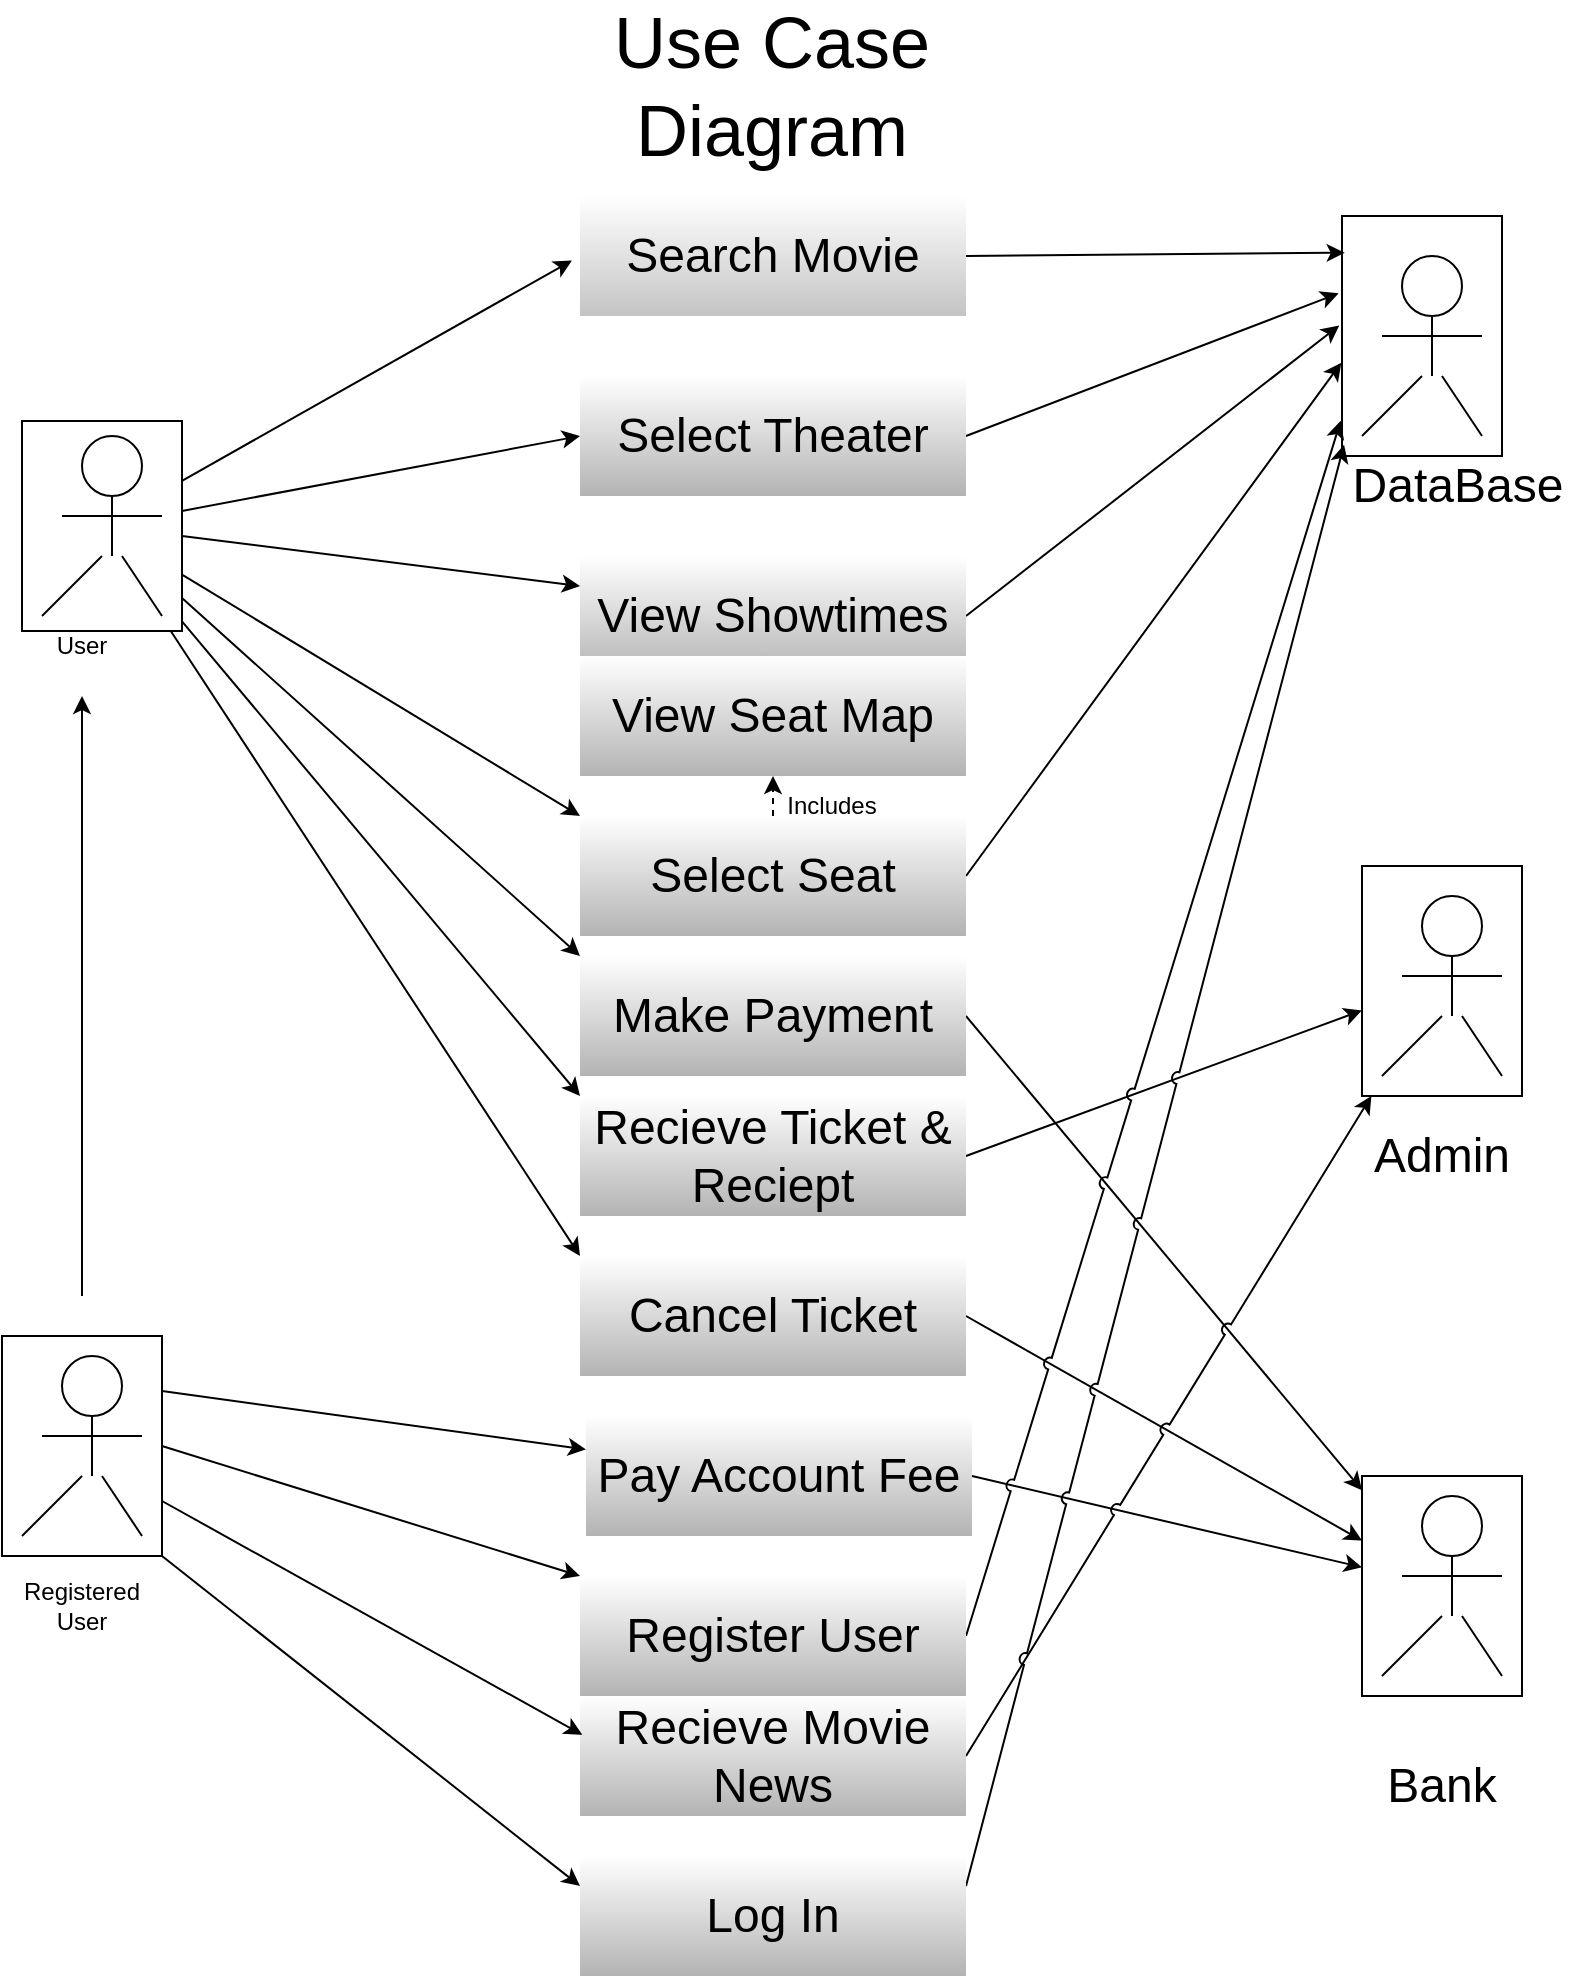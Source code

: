 <mxfile version="20.2.3" type="device"><diagram id="pSgSAYYfgiiNhUlp6ah_" name="Page-1"><mxGraphModel dx="1422" dy="857" grid="1" gridSize="10" guides="1" tooltips="1" connect="1" arrows="1" fold="1" page="1" pageScale="1" pageWidth="850" pageHeight="1100" math="0" shadow="0"><root><mxCell id="0"/><mxCell id="1" parent="0"/><mxCell id="L_QK8HWkHgsmZKif62E2-57" style="rounded=0;orthogonalLoop=1;jettySize=auto;html=1;fontSize=24;entryX=-0.021;entryY=0.538;entryDx=0;entryDy=0;entryPerimeter=0;" parent="1" source="L_QK8HWkHgsmZKif62E2-56" target="L_QK8HWkHgsmZKif62E2-22" edge="1"><mxGeometry relative="1" as="geometry"><mxPoint x="80" y="270" as="sourcePoint"/></mxGeometry></mxCell><mxCell id="L_QK8HWkHgsmZKif62E2-58" style="edgeStyle=none;rounded=0;orthogonalLoop=1;jettySize=auto;html=1;fontSize=24;entryX=0;entryY=0.5;entryDx=0;entryDy=0;" parent="1" source="L_QK8HWkHgsmZKif62E2-56" target="L_QK8HWkHgsmZKif62E2-23" edge="1"><mxGeometry relative="1" as="geometry"><mxPoint x="320" y="220" as="targetPoint"/></mxGeometry></mxCell><mxCell id="L_QK8HWkHgsmZKif62E2-59" style="edgeStyle=none;rounded=0;orthogonalLoop=1;jettySize=auto;html=1;fontSize=24;entryX=0;entryY=0.25;entryDx=0;entryDy=0;" parent="1" source="L_QK8HWkHgsmZKif62E2-56" target="L_QK8HWkHgsmZKif62E2-24" edge="1"><mxGeometry relative="1" as="geometry"/></mxCell><mxCell id="L_QK8HWkHgsmZKif62E2-60" style="edgeStyle=none;rounded=0;orthogonalLoop=1;jettySize=auto;html=1;fontSize=24;entryX=0;entryY=0;entryDx=0;entryDy=0;" parent="1" source="L_QK8HWkHgsmZKif62E2-56" target="L_QK8HWkHgsmZKif62E2-26" edge="1"><mxGeometry relative="1" as="geometry"/></mxCell><mxCell id="L_QK8HWkHgsmZKif62E2-61" style="edgeStyle=none;rounded=0;orthogonalLoop=1;jettySize=auto;html=1;fontSize=24;entryX=0;entryY=0;entryDx=0;entryDy=0;" parent="1" source="L_QK8HWkHgsmZKif62E2-56" target="L_QK8HWkHgsmZKif62E2-27" edge="1"><mxGeometry relative="1" as="geometry"/></mxCell><mxCell id="L_QK8HWkHgsmZKif62E2-62" style="edgeStyle=none;rounded=0;orthogonalLoop=1;jettySize=auto;html=1;fontSize=24;entryX=0;entryY=0;entryDx=0;entryDy=0;" parent="1" source="L_QK8HWkHgsmZKif62E2-56" target="L_QK8HWkHgsmZKif62E2-28" edge="1"><mxGeometry relative="1" as="geometry"/></mxCell><mxCell id="L_QK8HWkHgsmZKif62E2-63" style="edgeStyle=none;rounded=0;orthogonalLoop=1;jettySize=auto;html=1;fontSize=24;entryX=0;entryY=0;entryDx=0;entryDy=0;" parent="1" source="L_QK8HWkHgsmZKif62E2-56" target="L_QK8HWkHgsmZKif62E2-29" edge="1"><mxGeometry relative="1" as="geometry"/></mxCell><mxCell id="L_QK8HWkHgsmZKif62E2-6" value="" style="group" parent="1" vertex="1" connectable="0"><mxGeometry x="50" y="680" width="60" height="90" as="geometry"/></mxCell><mxCell id="L_QK8HWkHgsmZKif62E2-1" value="" style="ellipse;whiteSpace=wrap;html=1;" parent="L_QK8HWkHgsmZKif62E2-6" vertex="1"><mxGeometry x="20" width="30" height="30" as="geometry"/></mxCell><mxCell id="L_QK8HWkHgsmZKif62E2-2" value="" style="endArrow=none;html=1;rounded=0;entryX=0.5;entryY=1;entryDx=0;entryDy=0;" parent="L_QK8HWkHgsmZKif62E2-6" target="L_QK8HWkHgsmZKif62E2-1" edge="1"><mxGeometry width="50" height="50" relative="1" as="geometry"><mxPoint x="35" y="60" as="sourcePoint"/><mxPoint x="50" y="30" as="targetPoint"/></mxGeometry></mxCell><mxCell id="L_QK8HWkHgsmZKif62E2-3" value="" style="endArrow=none;html=1;rounded=0;" parent="L_QK8HWkHgsmZKif62E2-6" edge="1"><mxGeometry width="50" height="50" relative="1" as="geometry"><mxPoint x="10" y="40" as="sourcePoint"/><mxPoint x="60" y="40" as="targetPoint"/></mxGeometry></mxCell><mxCell id="L_QK8HWkHgsmZKif62E2-4" value="" style="endArrow=none;html=1;rounded=0;" parent="L_QK8HWkHgsmZKif62E2-6" edge="1"><mxGeometry width="50" height="50" relative="1" as="geometry"><mxPoint y="90" as="sourcePoint"/><mxPoint x="30" y="60" as="targetPoint"/></mxGeometry></mxCell><mxCell id="L_QK8HWkHgsmZKif62E2-5" value="" style="endArrow=none;html=1;rounded=0;" parent="L_QK8HWkHgsmZKif62E2-6" edge="1"><mxGeometry width="50" height="50" relative="1" as="geometry"><mxPoint x="60" y="90" as="sourcePoint"/><mxPoint x="40" y="60" as="targetPoint"/></mxGeometry></mxCell><mxCell id="L_QK8HWkHgsmZKif62E2-13" value="" style="group" parent="1" vertex="1" connectable="0"><mxGeometry x="730" y="750" width="95" height="100" as="geometry"/></mxCell><mxCell id="L_QK8HWkHgsmZKif62E2-14" value="" style="ellipse;whiteSpace=wrap;html=1;" parent="L_QK8HWkHgsmZKif62E2-13" vertex="1"><mxGeometry x="20" width="30" height="30" as="geometry"/></mxCell><mxCell id="L_QK8HWkHgsmZKif62E2-15" value="" style="endArrow=none;html=1;rounded=0;entryX=0.5;entryY=1;entryDx=0;entryDy=0;" parent="L_QK8HWkHgsmZKif62E2-13" target="L_QK8HWkHgsmZKif62E2-14" edge="1"><mxGeometry width="50" height="50" relative="1" as="geometry"><mxPoint x="35" y="60" as="sourcePoint"/><mxPoint x="50" y="30" as="targetPoint"/></mxGeometry></mxCell><mxCell id="L_QK8HWkHgsmZKif62E2-16" value="" style="endArrow=none;html=1;rounded=0;" parent="L_QK8HWkHgsmZKif62E2-13" edge="1"><mxGeometry width="50" height="50" relative="1" as="geometry"><mxPoint x="10" y="40" as="sourcePoint"/><mxPoint x="60" y="40" as="targetPoint"/></mxGeometry></mxCell><mxCell id="L_QK8HWkHgsmZKif62E2-17" value="" style="endArrow=none;html=1;rounded=0;" parent="L_QK8HWkHgsmZKif62E2-13" edge="1"><mxGeometry width="50" height="50" relative="1" as="geometry"><mxPoint y="90" as="sourcePoint"/><mxPoint x="30" y="60" as="targetPoint"/></mxGeometry></mxCell><mxCell id="L_QK8HWkHgsmZKif62E2-18" value="" style="endArrow=none;html=1;rounded=0;" parent="L_QK8HWkHgsmZKif62E2-13" edge="1"><mxGeometry width="50" height="50" relative="1" as="geometry"><mxPoint x="60" y="90" as="sourcePoint"/><mxPoint x="40" y="60" as="targetPoint"/></mxGeometry></mxCell><mxCell id="L_QK8HWkHgsmZKif62E2-92" value="" style="rounded=0;whiteSpace=wrap;html=1;fontSize=12;fillColor=none;gradientColor=#B3B3B3;" parent="L_QK8HWkHgsmZKif62E2-13" vertex="1"><mxGeometry x="-10" y="-10" width="80" height="110" as="geometry"/></mxCell><mxCell id="L_QK8HWkHgsmZKif62E2-19" value="User" style="text;html=1;strokeColor=none;fillColor=none;align=center;verticalAlign=middle;whiteSpace=wrap;rounded=0;" parent="1" vertex="1"><mxGeometry x="50" y="310" width="60" height="30" as="geometry"/></mxCell><mxCell id="L_QK8HWkHgsmZKif62E2-20" value="Registered User" style="text;html=1;strokeColor=none;fillColor=none;align=center;verticalAlign=middle;whiteSpace=wrap;rounded=0;" parent="1" vertex="1"><mxGeometry x="50" y="790" width="60" height="30" as="geometry"/></mxCell><mxCell id="L_QK8HWkHgsmZKif62E2-21" value="" style="endArrow=classic;html=1;rounded=0;" parent="1" edge="1"><mxGeometry width="50" height="50" relative="1" as="geometry"><mxPoint x="80" y="650" as="sourcePoint"/><mxPoint x="80" y="350" as="targetPoint"/></mxGeometry></mxCell><mxCell id="L_QK8HWkHgsmZKif62E2-86" style="edgeStyle=none;rounded=0;orthogonalLoop=1;jettySize=auto;html=1;exitX=1;exitY=0.5;exitDx=0;exitDy=0;fontSize=12;entryX=0.017;entryY=0.153;entryDx=0;entryDy=0;entryPerimeter=0;" parent="1" source="L_QK8HWkHgsmZKif62E2-22" target="L_QK8HWkHgsmZKif62E2-79" edge="1"><mxGeometry relative="1" as="geometry"/></mxCell><mxCell id="L_QK8HWkHgsmZKif62E2-22" value="&lt;font style=&quot;font-size: 24px;&quot;&gt;Search Movie&lt;/font&gt;" style="text;html=1;strokeColor=none;fillColor=default;align=center;verticalAlign=middle;whiteSpace=wrap;rounded=0;gradientColor=#C4C4C4;" parent="1" vertex="1"><mxGeometry x="329" y="100" width="193" height="60" as="geometry"/></mxCell><mxCell id="L_QK8HWkHgsmZKif62E2-87" style="edgeStyle=none;rounded=0;orthogonalLoop=1;jettySize=auto;html=1;exitX=1;exitY=0.5;exitDx=0;exitDy=0;fontSize=12;entryX=-0.021;entryY=0.322;entryDx=0;entryDy=0;entryPerimeter=0;" parent="1" source="L_QK8HWkHgsmZKif62E2-23" target="L_QK8HWkHgsmZKif62E2-79" edge="1"><mxGeometry relative="1" as="geometry"/></mxCell><mxCell id="L_QK8HWkHgsmZKif62E2-23" value="&lt;font style=&quot;font-size: 24px;&quot;&gt;Select Theater&lt;/font&gt;" style="text;html=1;strokeColor=none;fillColor=default;align=center;verticalAlign=middle;whiteSpace=wrap;rounded=0;gradientColor=#B3B3B3;" parent="1" vertex="1"><mxGeometry x="329" y="190" width="193" height="60" as="geometry"/></mxCell><mxCell id="L_QK8HWkHgsmZKif62E2-89" style="edgeStyle=none;rounded=0;orthogonalLoop=1;jettySize=auto;html=1;exitX=1;exitY=0.5;exitDx=0;exitDy=0;fontSize=12;entryX=-0.017;entryY=0.456;entryDx=0;entryDy=0;entryPerimeter=0;" parent="1" source="L_QK8HWkHgsmZKif62E2-24" target="L_QK8HWkHgsmZKif62E2-79" edge="1"><mxGeometry relative="1" as="geometry"/></mxCell><mxCell id="L_QK8HWkHgsmZKif62E2-24" value="&lt;font style=&quot;font-size: 24px;&quot;&gt;View Showtimes&lt;/font&gt;" style="text;html=1;strokeColor=none;fillColor=default;align=center;verticalAlign=middle;whiteSpace=wrap;rounded=0;gradientColor=#B3B3B3;" parent="1" vertex="1"><mxGeometry x="329" y="280" width="193" height="60" as="geometry"/></mxCell><mxCell id="L_QK8HWkHgsmZKif62E2-25" value="&lt;font style=&quot;font-size: 24px;&quot;&gt;View Seat Map&lt;/font&gt;" style="text;html=1;strokeColor=none;fillColor=default;align=center;verticalAlign=middle;whiteSpace=wrap;rounded=0;gradientColor=#B3B3B3;" parent="1" vertex="1"><mxGeometry x="329" y="330" width="193" height="60" as="geometry"/></mxCell><mxCell id="L_QK8HWkHgsmZKif62E2-65" style="edgeStyle=none;rounded=0;orthogonalLoop=1;jettySize=auto;html=1;exitX=0.5;exitY=0;exitDx=0;exitDy=0;fontSize=24;dashed=1;" parent="1" source="L_QK8HWkHgsmZKif62E2-26" target="L_QK8HWkHgsmZKif62E2-25" edge="1"><mxGeometry relative="1" as="geometry"/></mxCell><mxCell id="L_QK8HWkHgsmZKif62E2-90" style="edgeStyle=none;rounded=0;orthogonalLoop=1;jettySize=auto;html=1;exitX=1;exitY=0.5;exitDx=0;exitDy=0;fontSize=12;entryX=-0.004;entryY=0.611;entryDx=0;entryDy=0;entryPerimeter=0;" parent="1" source="L_QK8HWkHgsmZKif62E2-26" target="L_QK8HWkHgsmZKif62E2-79" edge="1"><mxGeometry relative="1" as="geometry"/></mxCell><mxCell id="L_QK8HWkHgsmZKif62E2-26" value="&lt;font style=&quot;font-size: 24px;&quot;&gt;Select Seat&lt;/font&gt;" style="text;html=1;strokeColor=none;fillColor=default;align=center;verticalAlign=middle;whiteSpace=wrap;rounded=0;gradientColor=#B3B3B3;" parent="1" vertex="1"><mxGeometry x="329" y="410" width="193" height="60" as="geometry"/></mxCell><mxCell id="L_QK8HWkHgsmZKif62E2-93" style="edgeStyle=none;rounded=0;orthogonalLoop=1;jettySize=auto;html=1;exitX=1;exitY=0.5;exitDx=0;exitDy=0;fontSize=12;jumpStyle=arc;" parent="1" source="L_QK8HWkHgsmZKif62E2-27" target="L_QK8HWkHgsmZKif62E2-92" edge="1"><mxGeometry relative="1" as="geometry"/></mxCell><mxCell id="L_QK8HWkHgsmZKif62E2-27" value="&lt;font style=&quot;font-size: 24px;&quot;&gt;Make Payment&lt;/font&gt;" style="text;html=1;strokeColor=none;fillColor=default;align=center;verticalAlign=middle;whiteSpace=wrap;rounded=0;gradientColor=#B3B3B3;" parent="1" vertex="1"><mxGeometry x="329" y="480" width="193" height="60" as="geometry"/></mxCell><mxCell id="L_QK8HWkHgsmZKif62E2-94" style="edgeStyle=none;rounded=0;orthogonalLoop=1;jettySize=auto;html=1;exitX=1;exitY=0.5;exitDx=0;exitDy=0;fontSize=12;" parent="1" source="L_QK8HWkHgsmZKif62E2-28" target="L_QK8HWkHgsmZKif62E2-91" edge="1"><mxGeometry relative="1" as="geometry"/></mxCell><mxCell id="L_QK8HWkHgsmZKif62E2-28" value="&lt;font style=&quot;font-size: 24px;&quot;&gt;Recieve Ticket &amp;amp; Reciept&lt;/font&gt;" style="text;html=1;strokeColor=none;fillColor=default;align=center;verticalAlign=middle;whiteSpace=wrap;rounded=0;gradientColor=#B3B3B3;" parent="1" vertex="1"><mxGeometry x="329" y="550" width="193" height="60" as="geometry"/></mxCell><mxCell id="L_QK8HWkHgsmZKif62E2-96" style="edgeStyle=none;rounded=0;orthogonalLoop=1;jettySize=auto;html=1;exitX=1;exitY=0.5;exitDx=0;exitDy=0;fontSize=12;jumpStyle=arc;" parent="1" source="L_QK8HWkHgsmZKif62E2-29" target="L_QK8HWkHgsmZKif62E2-92" edge="1"><mxGeometry relative="1" as="geometry"/></mxCell><mxCell id="L_QK8HWkHgsmZKif62E2-29" value="&lt;font style=&quot;font-size: 24px;&quot;&gt;Cancel Ticket&lt;/font&gt;" style="text;html=1;strokeColor=none;fillColor=default;align=center;verticalAlign=middle;whiteSpace=wrap;rounded=0;gradientColor=#B3B3B3;" parent="1" vertex="1"><mxGeometry x="329" y="630" width="193" height="60" as="geometry"/></mxCell><mxCell id="L_QK8HWkHgsmZKif62E2-97" style="edgeStyle=none;rounded=0;orthogonalLoop=1;jettySize=auto;html=1;exitX=1;exitY=0.5;exitDx=0;exitDy=0;fontSize=12;jumpStyle=arc;" parent="1" source="L_QK8HWkHgsmZKif62E2-30" target="L_QK8HWkHgsmZKif62E2-92" edge="1"><mxGeometry relative="1" as="geometry"/></mxCell><mxCell id="L_QK8HWkHgsmZKif62E2-30" value="&lt;font style=&quot;font-size: 24px;&quot;&gt;Pay Account Fee&lt;/font&gt;" style="text;html=1;strokeColor=none;fillColor=default;align=center;verticalAlign=middle;whiteSpace=wrap;rounded=0;gradientColor=#B3B3B3;" parent="1" vertex="1"><mxGeometry x="332" y="710" width="193" height="60" as="geometry"/></mxCell><mxCell id="L_QK8HWkHgsmZKif62E2-98" style="edgeStyle=none;rounded=0;orthogonalLoop=1;jettySize=auto;html=1;exitX=1;exitY=0.5;exitDx=0;exitDy=0;fontSize=12;entryX=-0.008;entryY=0.853;entryDx=0;entryDy=0;entryPerimeter=0;jumpStyle=arc;" parent="1" source="L_QK8HWkHgsmZKif62E2-31" target="L_QK8HWkHgsmZKif62E2-79" edge="1"><mxGeometry relative="1" as="geometry"/></mxCell><mxCell id="L_QK8HWkHgsmZKif62E2-31" value="&lt;font style=&quot;font-size: 24px;&quot;&gt;Register User&lt;/font&gt;" style="text;html=1;strokeColor=none;fillColor=default;align=center;verticalAlign=middle;whiteSpace=wrap;rounded=0;gradientColor=#B3B3B3;" parent="1" vertex="1"><mxGeometry x="329" y="790" width="193" height="60" as="geometry"/></mxCell><mxCell id="L_QK8HWkHgsmZKif62E2-95" style="edgeStyle=none;rounded=0;orthogonalLoop=1;jettySize=auto;html=1;exitX=1;exitY=0.5;exitDx=0;exitDy=0;fontSize=12;jumpStyle=arc;" parent="1" source="L_QK8HWkHgsmZKif62E2-32" target="L_QK8HWkHgsmZKif62E2-91" edge="1"><mxGeometry relative="1" as="geometry"/></mxCell><mxCell id="L_QK8HWkHgsmZKif62E2-32" value="&lt;font style=&quot;font-size: 24px;&quot;&gt;Recieve Movie News&lt;/font&gt;" style="text;html=1;strokeColor=none;fillColor=default;align=center;verticalAlign=middle;whiteSpace=wrap;rounded=0;gradientColor=#B3B3B3;" parent="1" vertex="1"><mxGeometry x="329" y="850" width="193" height="60" as="geometry"/></mxCell><mxCell id="L_QK8HWkHgsmZKif62E2-99" style="edgeStyle=none;rounded=0;orthogonalLoop=1;jettySize=auto;html=1;exitX=1;exitY=0.25;exitDx=0;exitDy=0;fontSize=12;entryX=0.013;entryY=0.953;entryDx=0;entryDy=0;entryPerimeter=0;jumpStyle=arc;" parent="1" source="L_QK8HWkHgsmZKif62E2-33" target="L_QK8HWkHgsmZKif62E2-79" edge="1"><mxGeometry relative="1" as="geometry"/></mxCell><mxCell id="L_QK8HWkHgsmZKif62E2-33" value="&lt;font style=&quot;font-size: 24px;&quot;&gt;Log In&lt;/font&gt;" style="text;html=1;strokeColor=none;fillColor=default;align=center;verticalAlign=middle;whiteSpace=wrap;rounded=0;gradientColor=#B3B3B3;" parent="1" vertex="1"><mxGeometry x="329" y="930" width="193" height="60" as="geometry"/></mxCell><mxCell id="L_QK8HWkHgsmZKif62E2-34" value="" style="group;fillColor=#bac8d3;strokeColor=#23445d;" parent="1" vertex="1" connectable="0"><mxGeometry x="60" y="220" width="70" height="97.5" as="geometry"/></mxCell><mxCell id="L_QK8HWkHgsmZKif62E2-56" value="" style="rounded=0;whiteSpace=wrap;html=1;fontSize=24;" parent="L_QK8HWkHgsmZKif62E2-34" vertex="1"><mxGeometry x="-10" y="-7.5" width="80" height="105" as="geometry"/></mxCell><mxCell id="L_QK8HWkHgsmZKif62E2-35" value="" style="ellipse;whiteSpace=wrap;html=1;" parent="L_QK8HWkHgsmZKif62E2-34" vertex="1"><mxGeometry x="20" width="30" height="30" as="geometry"/></mxCell><mxCell id="L_QK8HWkHgsmZKif62E2-36" value="" style="endArrow=none;html=1;rounded=0;entryX=0.5;entryY=1;entryDx=0;entryDy=0;" parent="L_QK8HWkHgsmZKif62E2-34" target="L_QK8HWkHgsmZKif62E2-35" edge="1"><mxGeometry width="50" height="50" relative="1" as="geometry"><mxPoint x="35" y="60" as="sourcePoint"/><mxPoint x="50" y="30" as="targetPoint"/></mxGeometry></mxCell><mxCell id="L_QK8HWkHgsmZKif62E2-37" value="" style="endArrow=none;html=1;rounded=0;" parent="L_QK8HWkHgsmZKif62E2-34" edge="1"><mxGeometry width="50" height="50" relative="1" as="geometry"><mxPoint x="10" y="40" as="sourcePoint"/><mxPoint x="60" y="40" as="targetPoint"/></mxGeometry></mxCell><mxCell id="L_QK8HWkHgsmZKif62E2-38" value="" style="endArrow=none;html=1;rounded=0;" parent="L_QK8HWkHgsmZKif62E2-34" edge="1"><mxGeometry width="50" height="50" relative="1" as="geometry"><mxPoint y="90" as="sourcePoint"/><mxPoint x="30" y="60" as="targetPoint"/></mxGeometry></mxCell><mxCell id="L_QK8HWkHgsmZKif62E2-39" value="" style="endArrow=none;html=1;rounded=0;" parent="L_QK8HWkHgsmZKif62E2-34" edge="1"><mxGeometry width="50" height="50" relative="1" as="geometry"><mxPoint x="60" y="90" as="sourcePoint"/><mxPoint x="40" y="60" as="targetPoint"/></mxGeometry></mxCell><mxCell id="L_QK8HWkHgsmZKif62E2-40" value="" style="group" parent="1" vertex="1" connectable="0"><mxGeometry x="720" y="130" width="95" height="100" as="geometry"/></mxCell><mxCell id="L_QK8HWkHgsmZKif62E2-41" value="" style="ellipse;whiteSpace=wrap;html=1;" parent="L_QK8HWkHgsmZKif62E2-40" vertex="1"><mxGeometry x="20" width="30" height="30" as="geometry"/></mxCell><mxCell id="L_QK8HWkHgsmZKif62E2-42" value="" style="endArrow=none;html=1;rounded=0;entryX=0.5;entryY=1;entryDx=0;entryDy=0;" parent="L_QK8HWkHgsmZKif62E2-40" target="L_QK8HWkHgsmZKif62E2-41" edge="1"><mxGeometry width="50" height="50" relative="1" as="geometry"><mxPoint x="35" y="60" as="sourcePoint"/><mxPoint x="50" y="30" as="targetPoint"/></mxGeometry></mxCell><mxCell id="L_QK8HWkHgsmZKif62E2-43" value="" style="endArrow=none;html=1;rounded=0;" parent="L_QK8HWkHgsmZKif62E2-40" edge="1"><mxGeometry width="50" height="50" relative="1" as="geometry"><mxPoint x="10" y="40" as="sourcePoint"/><mxPoint x="60" y="40" as="targetPoint"/></mxGeometry></mxCell><mxCell id="L_QK8HWkHgsmZKif62E2-44" value="" style="endArrow=none;html=1;rounded=0;" parent="L_QK8HWkHgsmZKif62E2-40" edge="1"><mxGeometry width="50" height="50" relative="1" as="geometry"><mxPoint y="90" as="sourcePoint"/><mxPoint x="30" y="60" as="targetPoint"/></mxGeometry></mxCell><mxCell id="L_QK8HWkHgsmZKif62E2-45" value="" style="endArrow=none;html=1;rounded=0;" parent="L_QK8HWkHgsmZKif62E2-40" edge="1"><mxGeometry width="50" height="50" relative="1" as="geometry"><mxPoint x="60" y="90" as="sourcePoint"/><mxPoint x="40" y="60" as="targetPoint"/></mxGeometry></mxCell><mxCell id="L_QK8HWkHgsmZKif62E2-79" value="" style="rounded=0;whiteSpace=wrap;html=1;fontSize=12;fillColor=none;gradientColor=#B3B3B3;" parent="L_QK8HWkHgsmZKif62E2-40" vertex="1"><mxGeometry x="-10" y="-20" width="80" height="120" as="geometry"/></mxCell><mxCell id="L_QK8HWkHgsmZKif62E2-46" value="" style="group" parent="1" vertex="1" connectable="0"><mxGeometry x="730" y="450" width="95" height="100" as="geometry"/></mxCell><mxCell id="L_QK8HWkHgsmZKif62E2-47" value="" style="ellipse;whiteSpace=wrap;html=1;" parent="L_QK8HWkHgsmZKif62E2-46" vertex="1"><mxGeometry x="20" width="30" height="30" as="geometry"/></mxCell><mxCell id="L_QK8HWkHgsmZKif62E2-48" value="" style="endArrow=none;html=1;rounded=0;entryX=0.5;entryY=1;entryDx=0;entryDy=0;" parent="L_QK8HWkHgsmZKif62E2-46" target="L_QK8HWkHgsmZKif62E2-47" edge="1"><mxGeometry width="50" height="50" relative="1" as="geometry"><mxPoint x="35" y="60" as="sourcePoint"/><mxPoint x="50" y="30" as="targetPoint"/></mxGeometry></mxCell><mxCell id="L_QK8HWkHgsmZKif62E2-49" value="" style="endArrow=none;html=1;rounded=0;" parent="L_QK8HWkHgsmZKif62E2-46" edge="1"><mxGeometry width="50" height="50" relative="1" as="geometry"><mxPoint x="10" y="40" as="sourcePoint"/><mxPoint x="60" y="40" as="targetPoint"/></mxGeometry></mxCell><mxCell id="L_QK8HWkHgsmZKif62E2-50" value="" style="endArrow=none;html=1;rounded=0;" parent="L_QK8HWkHgsmZKif62E2-46" edge="1"><mxGeometry width="50" height="50" relative="1" as="geometry"><mxPoint y="90" as="sourcePoint"/><mxPoint x="30" y="60" as="targetPoint"/></mxGeometry></mxCell><mxCell id="L_QK8HWkHgsmZKif62E2-51" value="" style="endArrow=none;html=1;rounded=0;" parent="L_QK8HWkHgsmZKif62E2-46" edge="1"><mxGeometry width="50" height="50" relative="1" as="geometry"><mxPoint x="60" y="90" as="sourcePoint"/><mxPoint x="40" y="60" as="targetPoint"/></mxGeometry></mxCell><mxCell id="L_QK8HWkHgsmZKif62E2-91" value="" style="rounded=0;whiteSpace=wrap;html=1;fontSize=12;fillColor=none;gradientColor=#B3B3B3;" parent="L_QK8HWkHgsmZKif62E2-46" vertex="1"><mxGeometry x="-10" y="-15" width="80" height="115" as="geometry"/></mxCell><mxCell id="L_QK8HWkHgsmZKif62E2-52" value="DataBase" style="text;html=1;strokeColor=none;fillColor=none;align=center;verticalAlign=middle;whiteSpace=wrap;rounded=0;fontSize=24;" parent="1" vertex="1"><mxGeometry x="737.5" y="230" width="60" height="30" as="geometry"/></mxCell><mxCell id="L_QK8HWkHgsmZKif62E2-53" value="Admin" style="text;html=1;strokeColor=none;fillColor=none;align=center;verticalAlign=middle;whiteSpace=wrap;rounded=0;fontSize=24;" parent="1" vertex="1"><mxGeometry x="730" y="565" width="60" height="30" as="geometry"/></mxCell><mxCell id="L_QK8HWkHgsmZKif62E2-54" value="Bank" style="text;html=1;strokeColor=none;fillColor=none;align=center;verticalAlign=middle;whiteSpace=wrap;rounded=0;fontSize=24;" parent="1" vertex="1"><mxGeometry x="730" y="880" width="60" height="30" as="geometry"/></mxCell><mxCell id="L_QK8HWkHgsmZKif62E2-66" value="Includes" style="text;html=1;strokeColor=none;fillColor=none;align=center;verticalAlign=middle;whiteSpace=wrap;rounded=0;fontSize=12;" parent="1" vertex="1"><mxGeometry x="425" y="390" width="60" height="30" as="geometry"/></mxCell><mxCell id="L_QK8HWkHgsmZKif62E2-75" style="edgeStyle=none;rounded=0;orthogonalLoop=1;jettySize=auto;html=1;exitX=1;exitY=0.25;exitDx=0;exitDy=0;fontSize=12;" parent="1" source="L_QK8HWkHgsmZKif62E2-74" target="L_QK8HWkHgsmZKif62E2-30" edge="1"><mxGeometry relative="1" as="geometry"/></mxCell><mxCell id="L_QK8HWkHgsmZKif62E2-76" style="edgeStyle=none;rounded=0;orthogonalLoop=1;jettySize=auto;html=1;exitX=1;exitY=0.5;exitDx=0;exitDy=0;fontSize=12;" parent="1" source="L_QK8HWkHgsmZKif62E2-74" target="L_QK8HWkHgsmZKif62E2-31" edge="1"><mxGeometry relative="1" as="geometry"/></mxCell><mxCell id="L_QK8HWkHgsmZKif62E2-77" style="edgeStyle=none;rounded=0;orthogonalLoop=1;jettySize=auto;html=1;exitX=1;exitY=0.75;exitDx=0;exitDy=0;fontSize=12;entryX=0.006;entryY=0.323;entryDx=0;entryDy=0;entryPerimeter=0;" parent="1" source="L_QK8HWkHgsmZKif62E2-74" target="L_QK8HWkHgsmZKif62E2-32" edge="1"><mxGeometry relative="1" as="geometry"/></mxCell><mxCell id="L_QK8HWkHgsmZKif62E2-78" style="edgeStyle=none;rounded=0;orthogonalLoop=1;jettySize=auto;html=1;exitX=1;exitY=1;exitDx=0;exitDy=0;fontSize=12;entryX=0;entryY=0.25;entryDx=0;entryDy=0;" parent="1" source="L_QK8HWkHgsmZKif62E2-74" target="L_QK8HWkHgsmZKif62E2-33" edge="1"><mxGeometry relative="1" as="geometry"/></mxCell><mxCell id="L_QK8HWkHgsmZKif62E2-74" value="" style="rounded=0;whiteSpace=wrap;html=1;fontSize=12;fillColor=none;gradientColor=#B3B3B3;" parent="1" vertex="1"><mxGeometry x="40" y="670" width="80" height="110" as="geometry"/></mxCell><mxCell id="L_QK8HWkHgsmZKif62E2-115" value="Use Case Diagram" style="text;html=1;strokeColor=none;fillColor=none;align=center;verticalAlign=middle;whiteSpace=wrap;rounded=0;fontSize=36;" parent="1" vertex="1"><mxGeometry x="290" y="30" width="270" height="30" as="geometry"/></mxCell></root></mxGraphModel></diagram></mxfile>